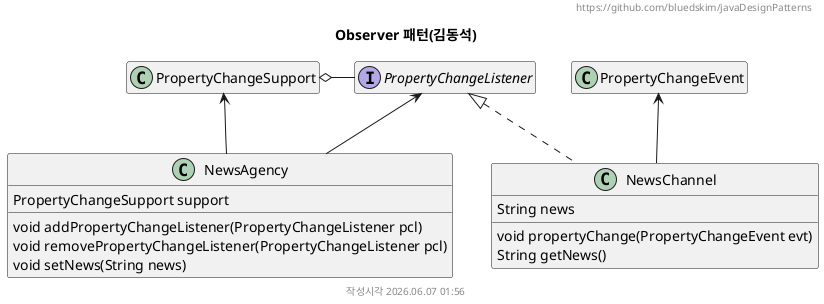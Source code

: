 @startuml Observer 패턴(김동석)

hide empty members
hide empty methods

title Observer 패턴(김동석)
header https://github.com/bluedskim/javaDesignPatterns
footer 작성시각 %date("yyyy.MM.dd' 'HH:mm")

interface PropertyChangeListener

class NewsAgency {
    PropertyChangeSupport support
    void addPropertyChangeListener(PropertyChangeListener pcl)
    void removePropertyChangeListener(PropertyChangeListener pcl)
    void setNews(String news)
}

class NewsChannel {
    String news
    void propertyChange(PropertyChangeEvent evt)
    String getNews()
}

PropertyChangeSupport <-- NewsAgency
PropertyChangeListener <-- NewsAgency
PropertyChangeListener <|.. NewsChannel
PropertyChangeEvent <-- NewsChannel
PropertyChangeSupport o- PropertyChangeListener

@enduml